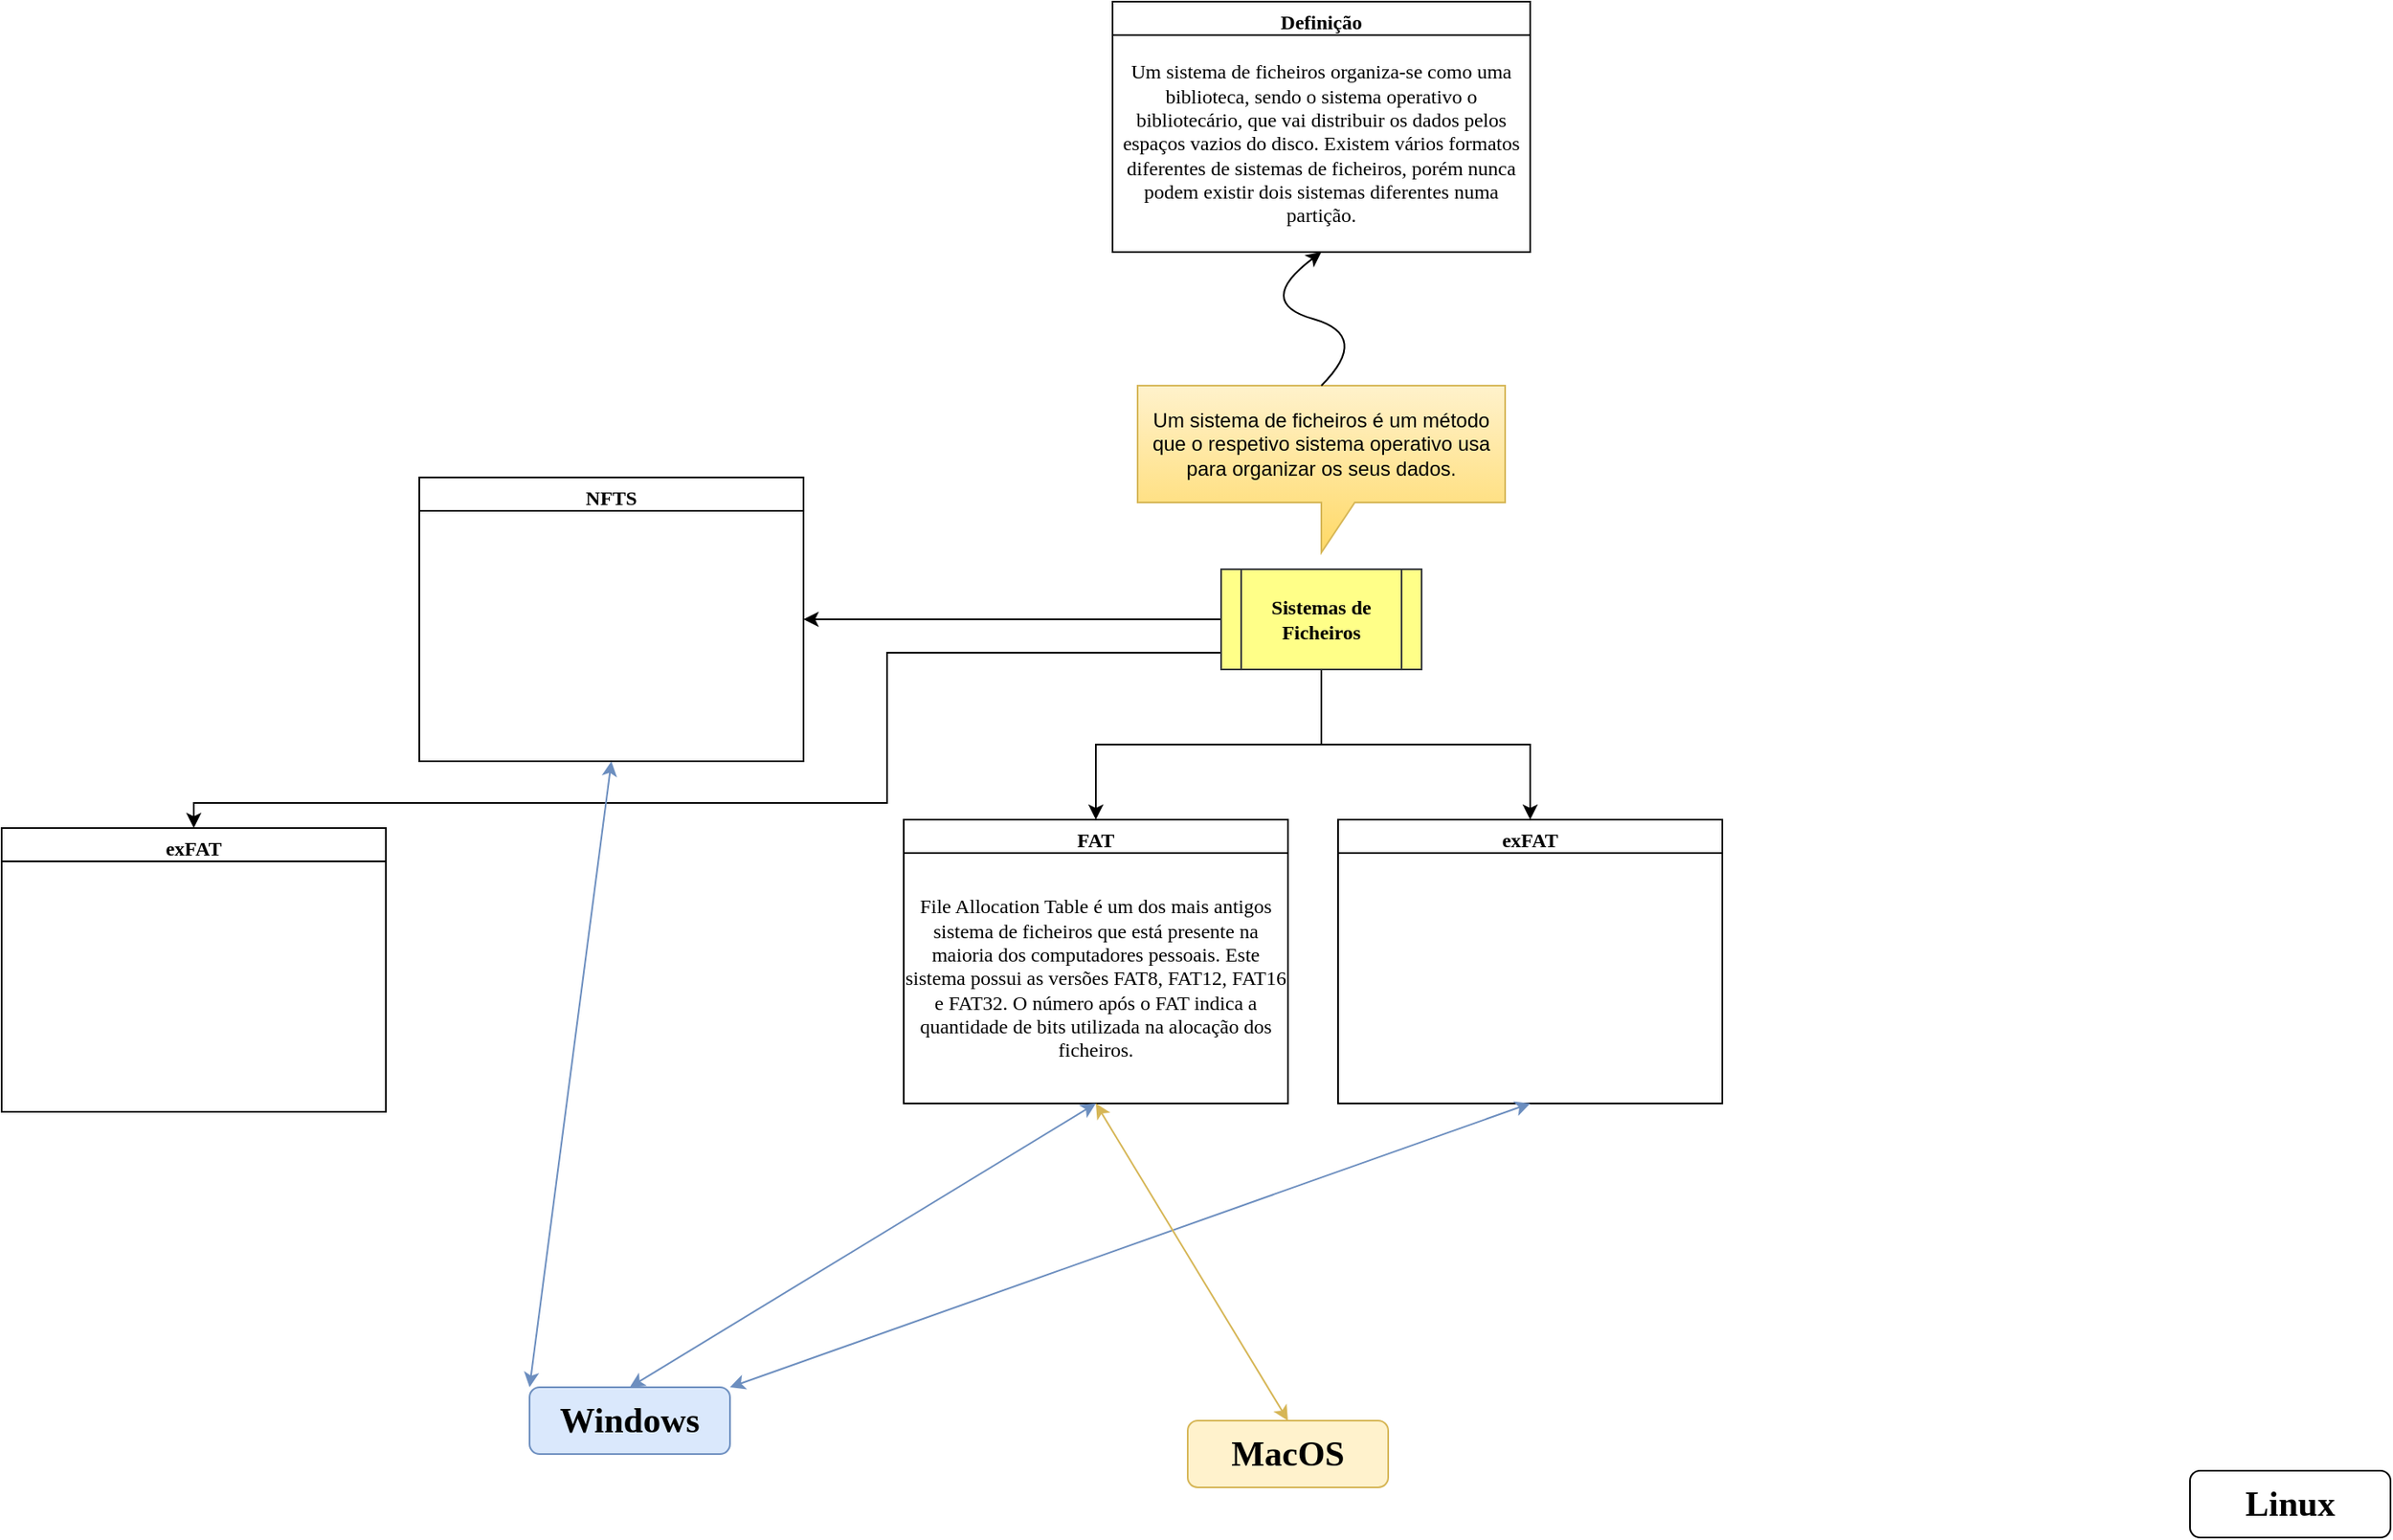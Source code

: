 <mxfile version="17.1.2" type="github">
  <diagram id="C5RBs43oDa-KdzZeNtuy" name="Page-1">
    <mxGraphModel dx="1944" dy="620" grid="1" gridSize="10" guides="1" tooltips="1" connect="1" arrows="1" fold="1" page="1" pageScale="1" pageWidth="827" pageHeight="1169" math="0" shadow="0">
      <root>
        <mxCell id="WIyWlLk6GJQsqaUBKTNV-0" />
        <mxCell id="WIyWlLk6GJQsqaUBKTNV-1" parent="WIyWlLk6GJQsqaUBKTNV-0" />
        <mxCell id="WIyWlLk6GJQsqaUBKTNV-3" value="Windows" style="rounded=1;whiteSpace=wrap;html=1;fontSize=21;glass=0;strokeWidth=1;shadow=0;fillColor=#dae8fc;strokeColor=#6c8ebf;fontStyle=1;fontFamily=Lucida Console;" parent="WIyWlLk6GJQsqaUBKTNV-1" vertex="1">
          <mxGeometry x="-414" y="920" width="120" height="40" as="geometry" />
        </mxCell>
        <mxCell id="kiM5pF3jl9HwU2nnS3uD-1" value="MacOS" style="rounded=1;whiteSpace=wrap;html=1;fontSize=21;glass=0;strokeWidth=1;shadow=0;fillColor=#fff2cc;strokeColor=#d6b656;fontFamily=Lucida Console;fontStyle=1" parent="WIyWlLk6GJQsqaUBKTNV-1" vertex="1">
          <mxGeometry x="-20" y="940" width="120" height="40" as="geometry" />
        </mxCell>
        <mxCell id="kiM5pF3jl9HwU2nnS3uD-3" value="Linux" style="rounded=1;whiteSpace=wrap;html=1;fontSize=21;glass=0;strokeWidth=1;shadow=0;fontFamily=Lucida Console;fontStyle=1" parent="WIyWlLk6GJQsqaUBKTNV-1" vertex="1">
          <mxGeometry x="580" y="970" width="120" height="40" as="geometry" />
        </mxCell>
        <mxCell id="UsUM8yckjeye1DmzhqTT-13" style="edgeStyle=orthogonalEdgeStyle;rounded=0;orthogonalLoop=1;jettySize=auto;html=1;exitX=0.5;exitY=1;exitDx=0;exitDy=0;entryX=0.5;entryY=0;entryDx=0;entryDy=0;" edge="1" parent="WIyWlLk6GJQsqaUBKTNV-1" source="kiM5pF3jl9HwU2nnS3uD-6" target="kiM5pF3jl9HwU2nnS3uD-71">
          <mxGeometry relative="1" as="geometry" />
        </mxCell>
        <mxCell id="UsUM8yckjeye1DmzhqTT-14" style="edgeStyle=orthogonalEdgeStyle;rounded=0;orthogonalLoop=1;jettySize=auto;html=1;exitX=0.5;exitY=1;exitDx=0;exitDy=0;entryX=0.5;entryY=0;entryDx=0;entryDy=0;" edge="1" parent="WIyWlLk6GJQsqaUBKTNV-1" source="kiM5pF3jl9HwU2nnS3uD-6" target="UsUM8yckjeye1DmzhqTT-0">
          <mxGeometry relative="1" as="geometry" />
        </mxCell>
        <mxCell id="UsUM8yckjeye1DmzhqTT-16" style="edgeStyle=orthogonalEdgeStyle;rounded=0;orthogonalLoop=1;jettySize=auto;html=1;exitX=0;exitY=0.5;exitDx=0;exitDy=0;entryX=1;entryY=0.5;entryDx=0;entryDy=0;" edge="1" parent="WIyWlLk6GJQsqaUBKTNV-1" source="kiM5pF3jl9HwU2nnS3uD-6" target="UsUM8yckjeye1DmzhqTT-2">
          <mxGeometry relative="1" as="geometry" />
        </mxCell>
        <mxCell id="UsUM8yckjeye1DmzhqTT-26" style="edgeStyle=orthogonalEdgeStyle;rounded=0;orthogonalLoop=1;jettySize=auto;html=1;exitX=0;exitY=1;exitDx=0;exitDy=0;entryX=0.5;entryY=0;entryDx=0;entryDy=0;fontFamily=Lucida Console;fontSize=21;" edge="1" parent="WIyWlLk6GJQsqaUBKTNV-1" source="kiM5pF3jl9HwU2nnS3uD-6" target="UsUM8yckjeye1DmzhqTT-20">
          <mxGeometry relative="1" as="geometry">
            <Array as="points">
              <mxPoint y="480" />
              <mxPoint x="-200" y="480" />
              <mxPoint x="-200" y="570" />
              <mxPoint x="-615" y="570" />
            </Array>
          </mxGeometry>
        </mxCell>
        <mxCell id="kiM5pF3jl9HwU2nnS3uD-6" value="&lt;b&gt;Sistemas de Ficheiros&lt;/b&gt;" style="shape=process;whiteSpace=wrap;html=1;backgroundOutline=1;fontFamily=Verdana;fillColor=#ffff88;strokeColor=#36393d;" parent="WIyWlLk6GJQsqaUBKTNV-1" vertex="1">
          <mxGeometry y="430" width="120" height="60" as="geometry" />
        </mxCell>
        <mxCell id="kiM5pF3jl9HwU2nnS3uD-10" value="&lt;span&gt;Um sistema de ficheiros é um método que o respetivo sistema operativo usa para organizar os seus dados.&lt;/span&gt;" style="shape=callout;whiteSpace=wrap;html=1;perimeter=calloutPerimeter;fillColor=#fff2cc;strokeColor=#d6b656;gradientColor=#ffd966;" parent="WIyWlLk6GJQsqaUBKTNV-1" vertex="1">
          <mxGeometry x="-50" y="320" width="220" height="100" as="geometry" />
        </mxCell>
        <mxCell id="kiM5pF3jl9HwU2nnS3uD-55" value="" style="curved=1;endArrow=classic;html=1;rounded=0;fontFamily=Verdana;exitX=0.5;exitY=0;exitDx=0;exitDy=0;exitPerimeter=0;entryX=0.5;entryY=1;entryDx=0;entryDy=0;" parent="WIyWlLk6GJQsqaUBKTNV-1" source="kiM5pF3jl9HwU2nnS3uD-10" edge="1" target="kiM5pF3jl9HwU2nnS3uD-58">
          <mxGeometry width="50" height="50" relative="1" as="geometry">
            <mxPoint x="-200" y="135" as="sourcePoint" />
            <mxPoint x="-103.4" y="158.07" as="targetPoint" />
            <Array as="points">
              <mxPoint x="90" y="290" />
              <mxPoint x="20" y="270" />
            </Array>
          </mxGeometry>
        </mxCell>
        <mxCell id="kiM5pF3jl9HwU2nnS3uD-58" value="Definição" style="swimlane;fontFamily=Verdana;" parent="WIyWlLk6GJQsqaUBKTNV-1" vertex="1">
          <mxGeometry x="-65" y="90" width="250" height="150" as="geometry">
            <mxRectangle x="550" y="10" width="100" height="23" as="alternateBounds" />
          </mxGeometry>
        </mxCell>
        <mxCell id="kiM5pF3jl9HwU2nnS3uD-61" value="Um sistema de ficheiros organiza-se como uma biblioteca, sendo o sistema operativo o bibliotecário, que vai distribuir os dados pelos espaços vazios do disco. Existem vários formatos diferentes de sistemas de ficheiros, porém nunca podem existir dois sistemas diferentes numa partição." style="whiteSpace=wrap;html=1;fontFamily=Verdana;" parent="kiM5pF3jl9HwU2nnS3uD-58" vertex="1">
          <mxGeometry y="20" width="250" height="130" as="geometry" />
        </mxCell>
        <mxCell id="kiM5pF3jl9HwU2nnS3uD-71" value="FAT" style="swimlane;fontFamily=Verdana;" parent="WIyWlLk6GJQsqaUBKTNV-1" vertex="1">
          <mxGeometry x="-190" y="580" width="230" height="170" as="geometry" />
        </mxCell>
        <mxCell id="kiM5pF3jl9HwU2nnS3uD-72" value="File Allocation Table é um dos mais antigos sistema de ficheiros que está presente na maioria dos computadores pessoais. Este sistema possui as versões FAT8, FAT12, FAT16 e FAT32. O número após o FAT indica a quantidade de bits utilizada na alocação dos ficheiros." style="whiteSpace=wrap;html=1;fontFamily=Verdana;" parent="kiM5pF3jl9HwU2nnS3uD-71" vertex="1">
          <mxGeometry y="20" width="230" height="150" as="geometry" />
        </mxCell>
        <mxCell id="UsUM8yckjeye1DmzhqTT-0" value="exFAT" style="swimlane;fontFamily=Verdana;" vertex="1" parent="WIyWlLk6GJQsqaUBKTNV-1">
          <mxGeometry x="70" y="580" width="230" height="170" as="geometry" />
        </mxCell>
        <mxCell id="UsUM8yckjeye1DmzhqTT-1" value="" style="whiteSpace=wrap;html=1;fontFamily=Verdana;" vertex="1" parent="UsUM8yckjeye1DmzhqTT-0">
          <mxGeometry y="20" width="230" height="150" as="geometry" />
        </mxCell>
        <mxCell id="UsUM8yckjeye1DmzhqTT-2" value="NFTS" style="swimlane;fontFamily=Verdana;startSize=23;" vertex="1" parent="WIyWlLk6GJQsqaUBKTNV-1">
          <mxGeometry x="-480" y="375" width="230" height="170" as="geometry" />
        </mxCell>
        <mxCell id="UsUM8yckjeye1DmzhqTT-3" value="" style="whiteSpace=wrap;html=1;fontFamily=Verdana;" vertex="1" parent="UsUM8yckjeye1DmzhqTT-2">
          <mxGeometry y="20" width="230" height="150" as="geometry" />
        </mxCell>
        <mxCell id="UsUM8yckjeye1DmzhqTT-6" value="" style="endArrow=classic;startArrow=classic;html=1;rounded=0;exitX=0.5;exitY=1;exitDx=0;exitDy=0;entryX=0;entryY=0;entryDx=0;entryDy=0;fillColor=#dae8fc;strokeColor=#6c8ebf;" edge="1" parent="WIyWlLk6GJQsqaUBKTNV-1" source="UsUM8yckjeye1DmzhqTT-2" target="WIyWlLk6GJQsqaUBKTNV-3">
          <mxGeometry width="50" height="50" relative="1" as="geometry">
            <mxPoint x="60" y="810" as="sourcePoint" />
            <mxPoint x="110" y="760" as="targetPoint" />
          </mxGeometry>
        </mxCell>
        <mxCell id="UsUM8yckjeye1DmzhqTT-7" value="" style="endArrow=classic;startArrow=classic;html=1;rounded=0;exitX=0.5;exitY=1;exitDx=0;exitDy=0;entryX=0.5;entryY=0;entryDx=0;entryDy=0;fillColor=#dae8fc;strokeColor=#6c8ebf;" edge="1" parent="WIyWlLk6GJQsqaUBKTNV-1" source="kiM5pF3jl9HwU2nnS3uD-72" target="WIyWlLk6GJQsqaUBKTNV-3">
          <mxGeometry width="50" height="50" relative="1" as="geometry">
            <mxPoint x="-345" y="760" as="sourcePoint" />
            <mxPoint x="-130" y="940" as="targetPoint" />
          </mxGeometry>
        </mxCell>
        <mxCell id="UsUM8yckjeye1DmzhqTT-8" value="" style="endArrow=classic;startArrow=classic;html=1;rounded=0;exitX=0.5;exitY=1;exitDx=0;exitDy=0;entryX=1;entryY=0;entryDx=0;entryDy=0;fillColor=#dae8fc;strokeColor=#6c8ebf;" edge="1" parent="WIyWlLk6GJQsqaUBKTNV-1" source="UsUM8yckjeye1DmzhqTT-0" target="WIyWlLk6GJQsqaUBKTNV-3">
          <mxGeometry width="50" height="50" relative="1" as="geometry">
            <mxPoint x="-65" y="760" as="sourcePoint" />
            <mxPoint x="-80" y="980" as="targetPoint" />
          </mxGeometry>
        </mxCell>
        <mxCell id="UsUM8yckjeye1DmzhqTT-9" value="" style="endArrow=classic;startArrow=classic;html=1;rounded=0;exitX=0.5;exitY=1;exitDx=0;exitDy=0;entryX=0.5;entryY=0;entryDx=0;entryDy=0;fillColor=#fff2cc;strokeColor=#d6b656;" edge="1" parent="WIyWlLk6GJQsqaUBKTNV-1" source="kiM5pF3jl9HwU2nnS3uD-71" target="kiM5pF3jl9HwU2nnS3uD-1">
          <mxGeometry width="50" height="50" relative="1" as="geometry">
            <mxPoint x="225" y="760" as="sourcePoint" />
            <mxPoint x="-320" y="930" as="targetPoint" />
          </mxGeometry>
        </mxCell>
        <mxCell id="UsUM8yckjeye1DmzhqTT-20" value="exFAT" style="swimlane;fontFamily=Verdana;" vertex="1" parent="WIyWlLk6GJQsqaUBKTNV-1">
          <mxGeometry x="-730" y="585" width="230" height="170" as="geometry" />
        </mxCell>
        <mxCell id="UsUM8yckjeye1DmzhqTT-21" value="" style="whiteSpace=wrap;html=1;fontFamily=Verdana;" vertex="1" parent="UsUM8yckjeye1DmzhqTT-20">
          <mxGeometry y="20" width="230" height="150" as="geometry" />
        </mxCell>
      </root>
    </mxGraphModel>
  </diagram>
</mxfile>
